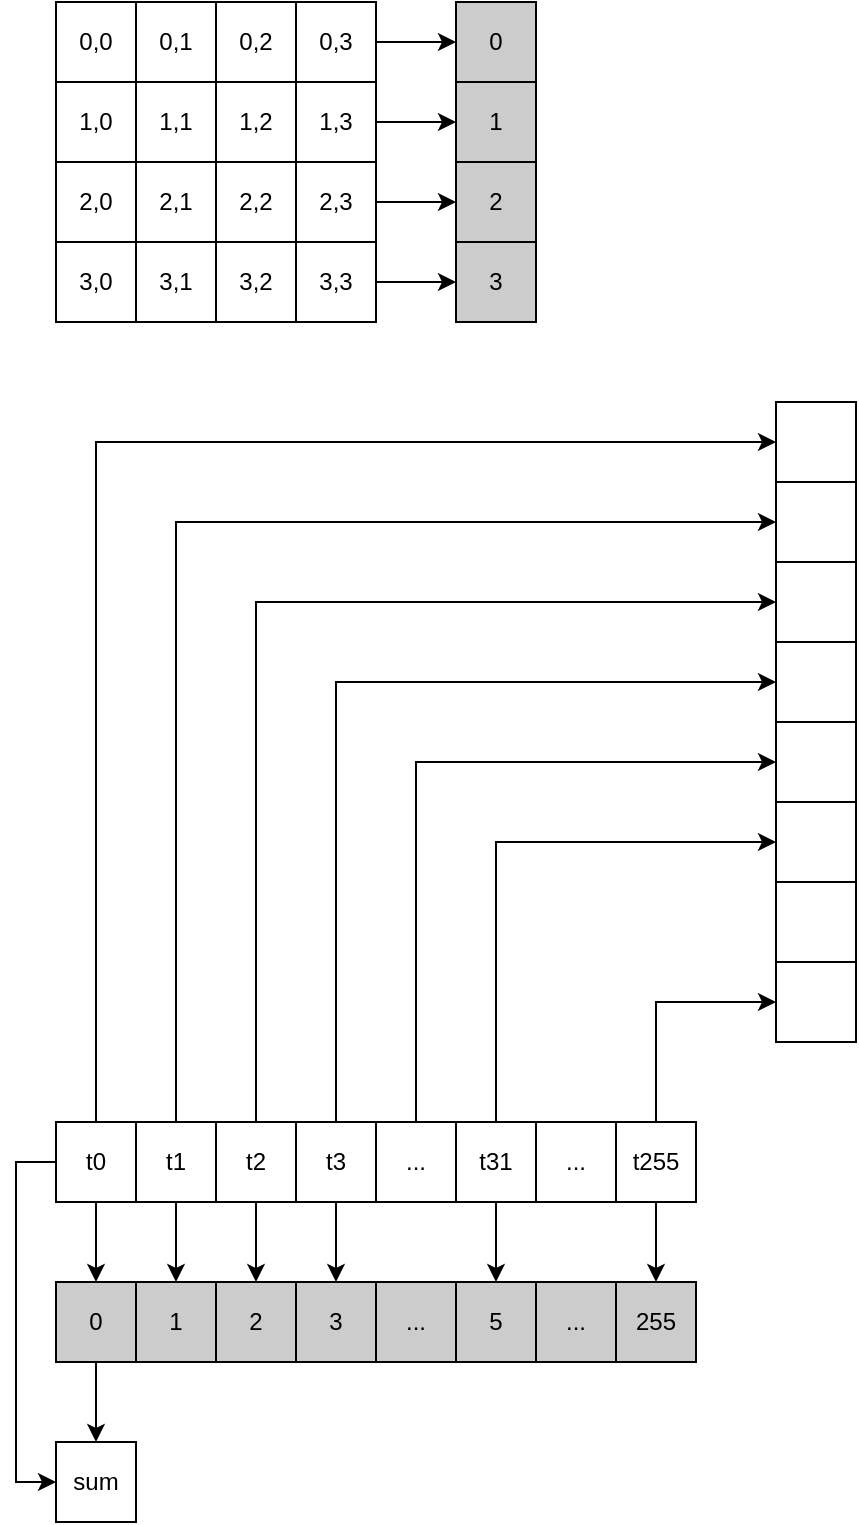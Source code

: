 <mxfile version="21.2.8" type="device">
  <diagram name="Página-1" id="PqbBbr1MRu_UEavx3Vjl">
    <mxGraphModel dx="339" dy="1563" grid="1" gridSize="10" guides="1" tooltips="1" connect="1" arrows="1" fold="1" page="1" pageScale="1" pageWidth="827" pageHeight="1169" math="0" shadow="0">
      <root>
        <mxCell id="0" />
        <mxCell id="1" parent="0" />
        <mxCell id="Ilu4a4xLz7-hr2n1zSsy-30" style="edgeStyle=orthogonalEdgeStyle;rounded=0;orthogonalLoop=1;jettySize=auto;html=1;entryX=0;entryY=0.5;entryDx=0;entryDy=0;exitX=0.5;exitY=0;exitDx=0;exitDy=0;" parent="1" source="Ilu4a4xLz7-hr2n1zSsy-1" target="Ilu4a4xLz7-hr2n1zSsy-29" edge="1">
          <mxGeometry relative="1" as="geometry" />
        </mxCell>
        <mxCell id="Ilu4a4xLz7-hr2n1zSsy-54" style="edgeStyle=orthogonalEdgeStyle;rounded=0;orthogonalLoop=1;jettySize=auto;html=1;" parent="1" source="Ilu4a4xLz7-hr2n1zSsy-1" target="Ilu4a4xLz7-hr2n1zSsy-31" edge="1">
          <mxGeometry relative="1" as="geometry" />
        </mxCell>
        <mxCell id="Ilu4a4xLz7-hr2n1zSsy-71" style="edgeStyle=orthogonalEdgeStyle;rounded=0;orthogonalLoop=1;jettySize=auto;html=1;entryX=0;entryY=0.5;entryDx=0;entryDy=0;exitX=0;exitY=0.5;exitDx=0;exitDy=0;" parent="1" source="Ilu4a4xLz7-hr2n1zSsy-1" target="Ilu4a4xLz7-hr2n1zSsy-66" edge="1">
          <mxGeometry relative="1" as="geometry" />
        </mxCell>
        <mxCell id="Ilu4a4xLz7-hr2n1zSsy-1" value="t0" style="rounded=0;whiteSpace=wrap;html=1;" parent="1" vertex="1">
          <mxGeometry x="40" y="200" width="40" height="40" as="geometry" />
        </mxCell>
        <mxCell id="Ilu4a4xLz7-hr2n1zSsy-49" style="edgeStyle=orthogonalEdgeStyle;rounded=0;orthogonalLoop=1;jettySize=auto;html=1;entryX=0;entryY=0.5;entryDx=0;entryDy=0;exitX=0.5;exitY=0;exitDx=0;exitDy=0;" parent="1" source="Ilu4a4xLz7-hr2n1zSsy-2" target="Ilu4a4xLz7-hr2n1zSsy-28" edge="1">
          <mxGeometry relative="1" as="geometry" />
        </mxCell>
        <mxCell id="Ilu4a4xLz7-hr2n1zSsy-55" style="edgeStyle=orthogonalEdgeStyle;rounded=0;orthogonalLoop=1;jettySize=auto;html=1;entryX=0.5;entryY=0;entryDx=0;entryDy=0;" parent="1" source="Ilu4a4xLz7-hr2n1zSsy-2" target="Ilu4a4xLz7-hr2n1zSsy-32" edge="1">
          <mxGeometry relative="1" as="geometry" />
        </mxCell>
        <mxCell id="Ilu4a4xLz7-hr2n1zSsy-2" value="t1" style="rounded=0;whiteSpace=wrap;html=1;" parent="1" vertex="1">
          <mxGeometry x="80" y="200" width="40" height="40" as="geometry" />
        </mxCell>
        <mxCell id="Ilu4a4xLz7-hr2n1zSsy-50" style="edgeStyle=orthogonalEdgeStyle;rounded=0;orthogonalLoop=1;jettySize=auto;html=1;entryX=0;entryY=0.5;entryDx=0;entryDy=0;exitX=0.5;exitY=0;exitDx=0;exitDy=0;" parent="1" source="Ilu4a4xLz7-hr2n1zSsy-3" target="Ilu4a4xLz7-hr2n1zSsy-27" edge="1">
          <mxGeometry relative="1" as="geometry" />
        </mxCell>
        <mxCell id="Ilu4a4xLz7-hr2n1zSsy-56" style="edgeStyle=orthogonalEdgeStyle;rounded=0;orthogonalLoop=1;jettySize=auto;html=1;entryX=0.5;entryY=0;entryDx=0;entryDy=0;" parent="1" source="Ilu4a4xLz7-hr2n1zSsy-3" target="Ilu4a4xLz7-hr2n1zSsy-33" edge="1">
          <mxGeometry relative="1" as="geometry" />
        </mxCell>
        <mxCell id="Ilu4a4xLz7-hr2n1zSsy-3" value="t2" style="rounded=0;whiteSpace=wrap;html=1;" parent="1" vertex="1">
          <mxGeometry x="120" y="200" width="40" height="40" as="geometry" />
        </mxCell>
        <mxCell id="Ilu4a4xLz7-hr2n1zSsy-51" style="edgeStyle=orthogonalEdgeStyle;rounded=0;orthogonalLoop=1;jettySize=auto;html=1;entryX=0;entryY=0.5;entryDx=0;entryDy=0;exitX=0.5;exitY=0;exitDx=0;exitDy=0;" parent="1" source="Ilu4a4xLz7-hr2n1zSsy-4" target="Ilu4a4xLz7-hr2n1zSsy-26" edge="1">
          <mxGeometry relative="1" as="geometry" />
        </mxCell>
        <mxCell id="Ilu4a4xLz7-hr2n1zSsy-65" style="edgeStyle=orthogonalEdgeStyle;rounded=0;orthogonalLoop=1;jettySize=auto;html=1;entryX=0.5;entryY=0;entryDx=0;entryDy=0;" parent="1" source="Ilu4a4xLz7-hr2n1zSsy-4" target="Ilu4a4xLz7-hr2n1zSsy-34" edge="1">
          <mxGeometry relative="1" as="geometry" />
        </mxCell>
        <mxCell id="Ilu4a4xLz7-hr2n1zSsy-4" value="t3" style="rounded=0;whiteSpace=wrap;html=1;" parent="1" vertex="1">
          <mxGeometry x="160" y="200" width="40" height="40" as="geometry" />
        </mxCell>
        <mxCell id="Ilu4a4xLz7-hr2n1zSsy-52" style="edgeStyle=orthogonalEdgeStyle;rounded=0;orthogonalLoop=1;jettySize=auto;html=1;entryX=0;entryY=0.5;entryDx=0;entryDy=0;exitX=0.5;exitY=0;exitDx=0;exitDy=0;" parent="1" source="Ilu4a4xLz7-hr2n1zSsy-5" target="Ilu4a4xLz7-hr2n1zSsy-25" edge="1">
          <mxGeometry relative="1" as="geometry" />
        </mxCell>
        <mxCell id="Ilu4a4xLz7-hr2n1zSsy-5" value="..." style="rounded=0;whiteSpace=wrap;html=1;" parent="1" vertex="1">
          <mxGeometry x="200" y="200" width="40" height="40" as="geometry" />
        </mxCell>
        <mxCell id="Ilu4a4xLz7-hr2n1zSsy-53" style="edgeStyle=orthogonalEdgeStyle;rounded=0;orthogonalLoop=1;jettySize=auto;html=1;entryX=0;entryY=0.5;entryDx=0;entryDy=0;exitX=0.5;exitY=0;exitDx=0;exitDy=0;" parent="1" source="Ilu4a4xLz7-hr2n1zSsy-6" target="Ilu4a4xLz7-hr2n1zSsy-21" edge="1">
          <mxGeometry relative="1" as="geometry" />
        </mxCell>
        <mxCell id="Ilu4a4xLz7-hr2n1zSsy-57" style="edgeStyle=orthogonalEdgeStyle;rounded=0;orthogonalLoop=1;jettySize=auto;html=1;entryX=0.5;entryY=0;entryDx=0;entryDy=0;" parent="1" source="Ilu4a4xLz7-hr2n1zSsy-6" target="Ilu4a4xLz7-hr2n1zSsy-36" edge="1">
          <mxGeometry relative="1" as="geometry" />
        </mxCell>
        <mxCell id="Ilu4a4xLz7-hr2n1zSsy-6" value="t31" style="rounded=0;whiteSpace=wrap;html=1;" parent="1" vertex="1">
          <mxGeometry x="240" y="200" width="40" height="40" as="geometry" />
        </mxCell>
        <mxCell id="Ilu4a4xLz7-hr2n1zSsy-21" value="" style="rounded=0;whiteSpace=wrap;html=1;" parent="1" vertex="1">
          <mxGeometry x="400" y="40" width="40" height="40" as="geometry" />
        </mxCell>
        <mxCell id="Ilu4a4xLz7-hr2n1zSsy-25" value="" style="rounded=0;whiteSpace=wrap;html=1;" parent="1" vertex="1">
          <mxGeometry x="400" width="40" height="40" as="geometry" />
        </mxCell>
        <mxCell id="Ilu4a4xLz7-hr2n1zSsy-26" value="" style="rounded=0;whiteSpace=wrap;html=1;" parent="1" vertex="1">
          <mxGeometry x="400" y="-40" width="40" height="40" as="geometry" />
        </mxCell>
        <mxCell id="Ilu4a4xLz7-hr2n1zSsy-27" value="" style="rounded=0;whiteSpace=wrap;html=1;" parent="1" vertex="1">
          <mxGeometry x="400" y="-80" width="40" height="40" as="geometry" />
        </mxCell>
        <mxCell id="Ilu4a4xLz7-hr2n1zSsy-28" value="" style="rounded=0;whiteSpace=wrap;html=1;" parent="1" vertex="1">
          <mxGeometry x="400" y="-120" width="40" height="40" as="geometry" />
        </mxCell>
        <mxCell id="Ilu4a4xLz7-hr2n1zSsy-29" value="" style="rounded=0;whiteSpace=wrap;html=1;" parent="1" vertex="1">
          <mxGeometry x="400" y="-160" width="40" height="40" as="geometry" />
        </mxCell>
        <mxCell id="Ilu4a4xLz7-hr2n1zSsy-67" style="edgeStyle=orthogonalEdgeStyle;rounded=0;orthogonalLoop=1;jettySize=auto;html=1;entryX=0.5;entryY=0;entryDx=0;entryDy=0;" parent="1" source="Ilu4a4xLz7-hr2n1zSsy-31" target="Ilu4a4xLz7-hr2n1zSsy-66" edge="1">
          <mxGeometry relative="1" as="geometry" />
        </mxCell>
        <mxCell id="Ilu4a4xLz7-hr2n1zSsy-31" value="0" style="rounded=0;whiteSpace=wrap;html=1;fillColor=#CCCCCC;" parent="1" vertex="1">
          <mxGeometry x="40" y="280" width="40" height="40" as="geometry" />
        </mxCell>
        <mxCell id="Ilu4a4xLz7-hr2n1zSsy-32" value="1" style="rounded=0;whiteSpace=wrap;html=1;fillColor=#CCCCCC;" parent="1" vertex="1">
          <mxGeometry x="80" y="280" width="40" height="40" as="geometry" />
        </mxCell>
        <mxCell id="Ilu4a4xLz7-hr2n1zSsy-33" value="2" style="rounded=0;whiteSpace=wrap;html=1;fillColor=#CCCCCC;" parent="1" vertex="1">
          <mxGeometry x="120" y="280" width="40" height="40" as="geometry" />
        </mxCell>
        <mxCell id="Ilu4a4xLz7-hr2n1zSsy-34" value="3" style="rounded=0;whiteSpace=wrap;html=1;fillColor=#CCCCCC;" parent="1" vertex="1">
          <mxGeometry x="160" y="280" width="40" height="40" as="geometry" />
        </mxCell>
        <mxCell id="Ilu4a4xLz7-hr2n1zSsy-35" value="..." style="rounded=0;whiteSpace=wrap;html=1;fillColor=#CCCCCC;" parent="1" vertex="1">
          <mxGeometry x="200" y="280" width="40" height="40" as="geometry" />
        </mxCell>
        <mxCell id="Ilu4a4xLz7-hr2n1zSsy-36" value="5" style="rounded=0;whiteSpace=wrap;html=1;fillColor=#CCCCCC;" parent="1" vertex="1">
          <mxGeometry x="240" y="280" width="40" height="40" as="geometry" />
        </mxCell>
        <mxCell id="Ilu4a4xLz7-hr2n1zSsy-37" value="..." style="rounded=0;whiteSpace=wrap;html=1;fillColor=#CCCCCC;" parent="1" vertex="1">
          <mxGeometry x="280" y="280" width="40" height="40" as="geometry" />
        </mxCell>
        <mxCell id="Ilu4a4xLz7-hr2n1zSsy-38" value="255" style="rounded=0;whiteSpace=wrap;html=1;fillColor=#CCCCCC;" parent="1" vertex="1">
          <mxGeometry x="320" y="280" width="40" height="40" as="geometry" />
        </mxCell>
        <mxCell id="Ilu4a4xLz7-hr2n1zSsy-59" style="edgeStyle=orthogonalEdgeStyle;rounded=0;orthogonalLoop=1;jettySize=auto;html=1;entryX=0.5;entryY=0;entryDx=0;entryDy=0;" parent="1" source="Ilu4a4xLz7-hr2n1zSsy-58" target="Ilu4a4xLz7-hr2n1zSsy-38" edge="1">
          <mxGeometry relative="1" as="geometry" />
        </mxCell>
        <mxCell id="Ilu4a4xLz7-hr2n1zSsy-64" style="edgeStyle=orthogonalEdgeStyle;rounded=0;orthogonalLoop=1;jettySize=auto;html=1;entryX=0;entryY=0.5;entryDx=0;entryDy=0;exitX=0.5;exitY=0;exitDx=0;exitDy=0;" parent="1" source="Ilu4a4xLz7-hr2n1zSsy-58" target="Ilu4a4xLz7-hr2n1zSsy-63" edge="1">
          <mxGeometry relative="1" as="geometry" />
        </mxCell>
        <mxCell id="Ilu4a4xLz7-hr2n1zSsy-58" value="t255" style="rounded=0;whiteSpace=wrap;html=1;" parent="1" vertex="1">
          <mxGeometry x="320" y="200" width="40" height="40" as="geometry" />
        </mxCell>
        <mxCell id="Ilu4a4xLz7-hr2n1zSsy-60" value="..." style="rounded=0;whiteSpace=wrap;html=1;" parent="1" vertex="1">
          <mxGeometry x="280" y="200" width="40" height="40" as="geometry" />
        </mxCell>
        <mxCell id="Ilu4a4xLz7-hr2n1zSsy-62" value="" style="rounded=0;whiteSpace=wrap;html=1;" parent="1" vertex="1">
          <mxGeometry x="400" y="80" width="40" height="40" as="geometry" />
        </mxCell>
        <mxCell id="Ilu4a4xLz7-hr2n1zSsy-63" value="" style="rounded=0;whiteSpace=wrap;html=1;" parent="1" vertex="1">
          <mxGeometry x="400" y="120" width="40" height="40" as="geometry" />
        </mxCell>
        <mxCell id="Ilu4a4xLz7-hr2n1zSsy-66" value="sum" style="rounded=0;whiteSpace=wrap;html=1;" parent="1" vertex="1">
          <mxGeometry x="40" y="360" width="40" height="40" as="geometry" />
        </mxCell>
        <mxCell id="-Knn0quZr7BRfP1s_6ld-1" value="3,0" style="rounded=0;whiteSpace=wrap;html=1;" vertex="1" parent="1">
          <mxGeometry x="40" y="-240" width="40" height="40" as="geometry" />
        </mxCell>
        <mxCell id="-Knn0quZr7BRfP1s_6ld-2" value="2,0" style="rounded=0;whiteSpace=wrap;html=1;" vertex="1" parent="1">
          <mxGeometry x="40" y="-280" width="40" height="40" as="geometry" />
        </mxCell>
        <mxCell id="-Knn0quZr7BRfP1s_6ld-3" value="1,0" style="rounded=0;whiteSpace=wrap;html=1;" vertex="1" parent="1">
          <mxGeometry x="40" y="-320" width="40" height="40" as="geometry" />
        </mxCell>
        <mxCell id="-Knn0quZr7BRfP1s_6ld-4" value="0,0" style="rounded=0;whiteSpace=wrap;html=1;" vertex="1" parent="1">
          <mxGeometry x="40" y="-360" width="40" height="40" as="geometry" />
        </mxCell>
        <mxCell id="-Knn0quZr7BRfP1s_6ld-5" value="3,1" style="rounded=0;whiteSpace=wrap;html=1;" vertex="1" parent="1">
          <mxGeometry x="80" y="-240" width="40" height="40" as="geometry" />
        </mxCell>
        <mxCell id="-Knn0quZr7BRfP1s_6ld-6" value="2,1" style="rounded=0;whiteSpace=wrap;html=1;" vertex="1" parent="1">
          <mxGeometry x="80" y="-280" width="40" height="40" as="geometry" />
        </mxCell>
        <mxCell id="-Knn0quZr7BRfP1s_6ld-7" value="1,1" style="rounded=0;whiteSpace=wrap;html=1;" vertex="1" parent="1">
          <mxGeometry x="80" y="-320" width="40" height="40" as="geometry" />
        </mxCell>
        <mxCell id="-Knn0quZr7BRfP1s_6ld-8" value="0,1" style="rounded=0;whiteSpace=wrap;html=1;" vertex="1" parent="1">
          <mxGeometry x="80" y="-360" width="40" height="40" as="geometry" />
        </mxCell>
        <mxCell id="-Knn0quZr7BRfP1s_6ld-9" value="3,2" style="rounded=0;whiteSpace=wrap;html=1;" vertex="1" parent="1">
          <mxGeometry x="120" y="-240" width="40" height="40" as="geometry" />
        </mxCell>
        <mxCell id="-Knn0quZr7BRfP1s_6ld-10" value="2,2" style="rounded=0;whiteSpace=wrap;html=1;" vertex="1" parent="1">
          <mxGeometry x="120" y="-280" width="40" height="40" as="geometry" />
        </mxCell>
        <mxCell id="-Knn0quZr7BRfP1s_6ld-11" value="1,2" style="rounded=0;whiteSpace=wrap;html=1;" vertex="1" parent="1">
          <mxGeometry x="120" y="-320" width="40" height="40" as="geometry" />
        </mxCell>
        <mxCell id="-Knn0quZr7BRfP1s_6ld-12" value="0,2" style="rounded=0;whiteSpace=wrap;html=1;" vertex="1" parent="1">
          <mxGeometry x="120" y="-360" width="40" height="40" as="geometry" />
        </mxCell>
        <mxCell id="-Knn0quZr7BRfP1s_6ld-24" style="edgeStyle=orthogonalEdgeStyle;rounded=0;orthogonalLoop=1;jettySize=auto;html=1;entryX=0;entryY=0.5;entryDx=0;entryDy=0;" edge="1" parent="1" source="-Knn0quZr7BRfP1s_6ld-13" target="-Knn0quZr7BRfP1s_6ld-21">
          <mxGeometry relative="1" as="geometry" />
        </mxCell>
        <mxCell id="-Knn0quZr7BRfP1s_6ld-13" value="3,3" style="rounded=0;whiteSpace=wrap;html=1;" vertex="1" parent="1">
          <mxGeometry x="160" y="-240" width="40" height="40" as="geometry" />
        </mxCell>
        <mxCell id="-Knn0quZr7BRfP1s_6ld-23" style="edgeStyle=orthogonalEdgeStyle;rounded=0;orthogonalLoop=1;jettySize=auto;html=1;entryX=0;entryY=0.5;entryDx=0;entryDy=0;" edge="1" parent="1" source="-Knn0quZr7BRfP1s_6ld-14" target="-Knn0quZr7BRfP1s_6ld-20">
          <mxGeometry relative="1" as="geometry" />
        </mxCell>
        <mxCell id="-Knn0quZr7BRfP1s_6ld-14" value="2,3" style="rounded=0;whiteSpace=wrap;html=1;" vertex="1" parent="1">
          <mxGeometry x="160" y="-280" width="40" height="40" as="geometry" />
        </mxCell>
        <mxCell id="-Knn0quZr7BRfP1s_6ld-22" style="edgeStyle=orthogonalEdgeStyle;rounded=0;orthogonalLoop=1;jettySize=auto;html=1;entryX=0;entryY=0.5;entryDx=0;entryDy=0;" edge="1" parent="1" source="-Knn0quZr7BRfP1s_6ld-15" target="-Knn0quZr7BRfP1s_6ld-19">
          <mxGeometry relative="1" as="geometry" />
        </mxCell>
        <mxCell id="-Knn0quZr7BRfP1s_6ld-15" value="1,3" style="rounded=0;whiteSpace=wrap;html=1;" vertex="1" parent="1">
          <mxGeometry x="160" y="-320" width="40" height="40" as="geometry" />
        </mxCell>
        <mxCell id="-Knn0quZr7BRfP1s_6ld-18" style="edgeStyle=orthogonalEdgeStyle;rounded=0;orthogonalLoop=1;jettySize=auto;html=1;entryX=0;entryY=0.5;entryDx=0;entryDy=0;" edge="1" parent="1" source="-Knn0quZr7BRfP1s_6ld-16" target="-Knn0quZr7BRfP1s_6ld-17">
          <mxGeometry relative="1" as="geometry" />
        </mxCell>
        <mxCell id="-Knn0quZr7BRfP1s_6ld-16" value="0,3" style="rounded=0;whiteSpace=wrap;html=1;" vertex="1" parent="1">
          <mxGeometry x="160" y="-360" width="40" height="40" as="geometry" />
        </mxCell>
        <mxCell id="-Knn0quZr7BRfP1s_6ld-17" value="0" style="rounded=0;whiteSpace=wrap;html=1;fillColor=#CCCCCC;" vertex="1" parent="1">
          <mxGeometry x="240" y="-360" width="40" height="40" as="geometry" />
        </mxCell>
        <mxCell id="-Knn0quZr7BRfP1s_6ld-19" value="1" style="rounded=0;whiteSpace=wrap;html=1;fillColor=#CCCCCC;" vertex="1" parent="1">
          <mxGeometry x="240" y="-320" width="40" height="40" as="geometry" />
        </mxCell>
        <mxCell id="-Knn0quZr7BRfP1s_6ld-20" value="2" style="rounded=0;whiteSpace=wrap;html=1;fillColor=#CCCCCC;" vertex="1" parent="1">
          <mxGeometry x="240" y="-280" width="40" height="40" as="geometry" />
        </mxCell>
        <mxCell id="-Knn0quZr7BRfP1s_6ld-21" value="3" style="rounded=0;whiteSpace=wrap;html=1;fillColor=#CCCCCC;" vertex="1" parent="1">
          <mxGeometry x="240" y="-240" width="40" height="40" as="geometry" />
        </mxCell>
      </root>
    </mxGraphModel>
  </diagram>
</mxfile>
